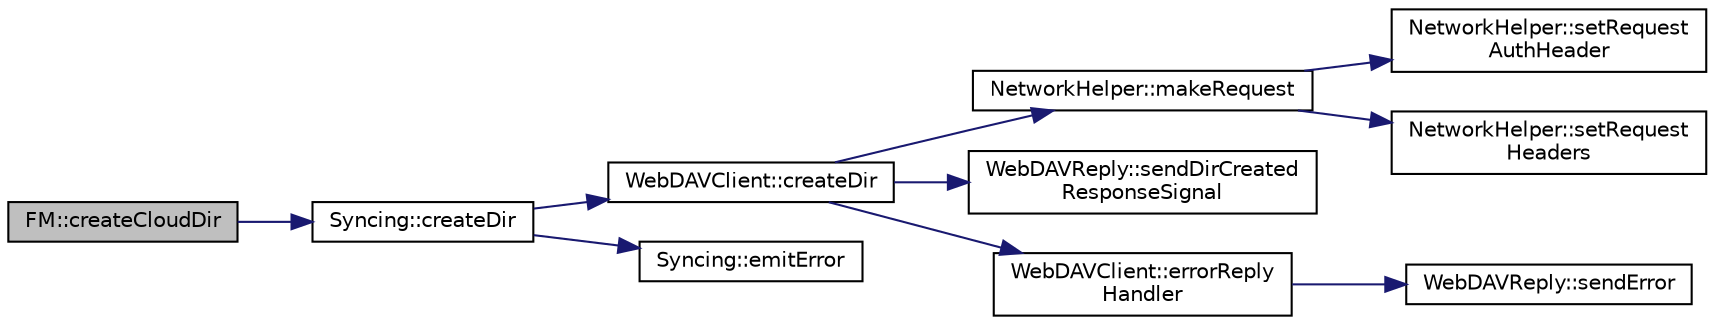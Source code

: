 digraph "FM::createCloudDir"
{
 // INTERACTIVE_SVG=YES
 // LATEX_PDF_SIZE
  edge [fontname="Helvetica",fontsize="10",labelfontname="Helvetica",labelfontsize="10"];
  node [fontname="Helvetica",fontsize="10",shape=record];
  rankdir="LR";
  Node128 [label="FM::createCloudDir",height=0.2,width=0.4,color="black", fillcolor="grey75", style="filled", fontcolor="black",tooltip=" "];
  Node128 -> Node129 [color="midnightblue",fontsize="10",style="solid",fontname="Helvetica"];
  Node129 [label="Syncing::createDir",height=0.2,width=0.4,color="black", fillcolor="white", style="filled",URL="$class_syncing.html#a1fb436d36ff2889789c7b5833939c51a",tooltip=" "];
  Node129 -> Node130 [color="midnightblue",fontsize="10",style="solid",fontname="Helvetica"];
  Node130 [label="WebDAVClient::createDir",height=0.2,width=0.4,color="black", fillcolor="white", style="filled",URL="$class_web_d_a_v_client.html#add7bae4b949eb0b63ffdca710b65efd4",tooltip=" "];
  Node130 -> Node131 [color="midnightblue",fontsize="10",style="solid",fontname="Helvetica"];
  Node131 [label="NetworkHelper::makeRequest",height=0.2,width=0.4,color="black", fillcolor="white", style="filled",URL="$class_network_helper.html#ae02921e158bb6478658d3326dd73ad0a",tooltip=" "];
  Node131 -> Node132 [color="midnightblue",fontsize="10",style="solid",fontname="Helvetica"];
  Node132 [label="NetworkHelper::setRequest\lAuthHeader",height=0.2,width=0.4,color="black", fillcolor="white", style="filled",URL="$class_network_helper.html#a399431d07f53fe9d51de9cc8feb82870",tooltip=" "];
  Node131 -> Node133 [color="midnightblue",fontsize="10",style="solid",fontname="Helvetica"];
  Node133 [label="NetworkHelper::setRequest\lHeaders",height=0.2,width=0.4,color="black", fillcolor="white", style="filled",URL="$class_network_helper.html#acd2024e4fdc4c63c6b3d159f834a5b7d",tooltip=" "];
  Node130 -> Node134 [color="midnightblue",fontsize="10",style="solid",fontname="Helvetica"];
  Node134 [label="WebDAVReply::sendDirCreated\lResponseSignal",height=0.2,width=0.4,color="black", fillcolor="white", style="filled",URL="$class_web_d_a_v_reply.html#a61c424d30a9350a0c5395de3f5f857c0",tooltip=" "];
  Node130 -> Node135 [color="midnightblue",fontsize="10",style="solid",fontname="Helvetica"];
  Node135 [label="WebDAVClient::errorReply\lHandler",height=0.2,width=0.4,color="black", fillcolor="white", style="filled",URL="$class_web_d_a_v_client.html#a7c55b87f2da54a454ccd736033586ae4",tooltip=" "];
  Node135 -> Node136 [color="midnightblue",fontsize="10",style="solid",fontname="Helvetica"];
  Node136 [label="WebDAVReply::sendError",height=0.2,width=0.4,color="black", fillcolor="white", style="filled",URL="$class_web_d_a_v_reply.html#af2e9887105f9555aeb6d74ca45995d7a",tooltip=" "];
  Node129 -> Node137 [color="midnightblue",fontsize="10",style="solid",fontname="Helvetica"];
  Node137 [label="Syncing::emitError",height=0.2,width=0.4,color="black", fillcolor="white", style="filled",URL="$class_syncing.html#a02d84a787aec374dbffa16931db397c1",tooltip=" "];
}
